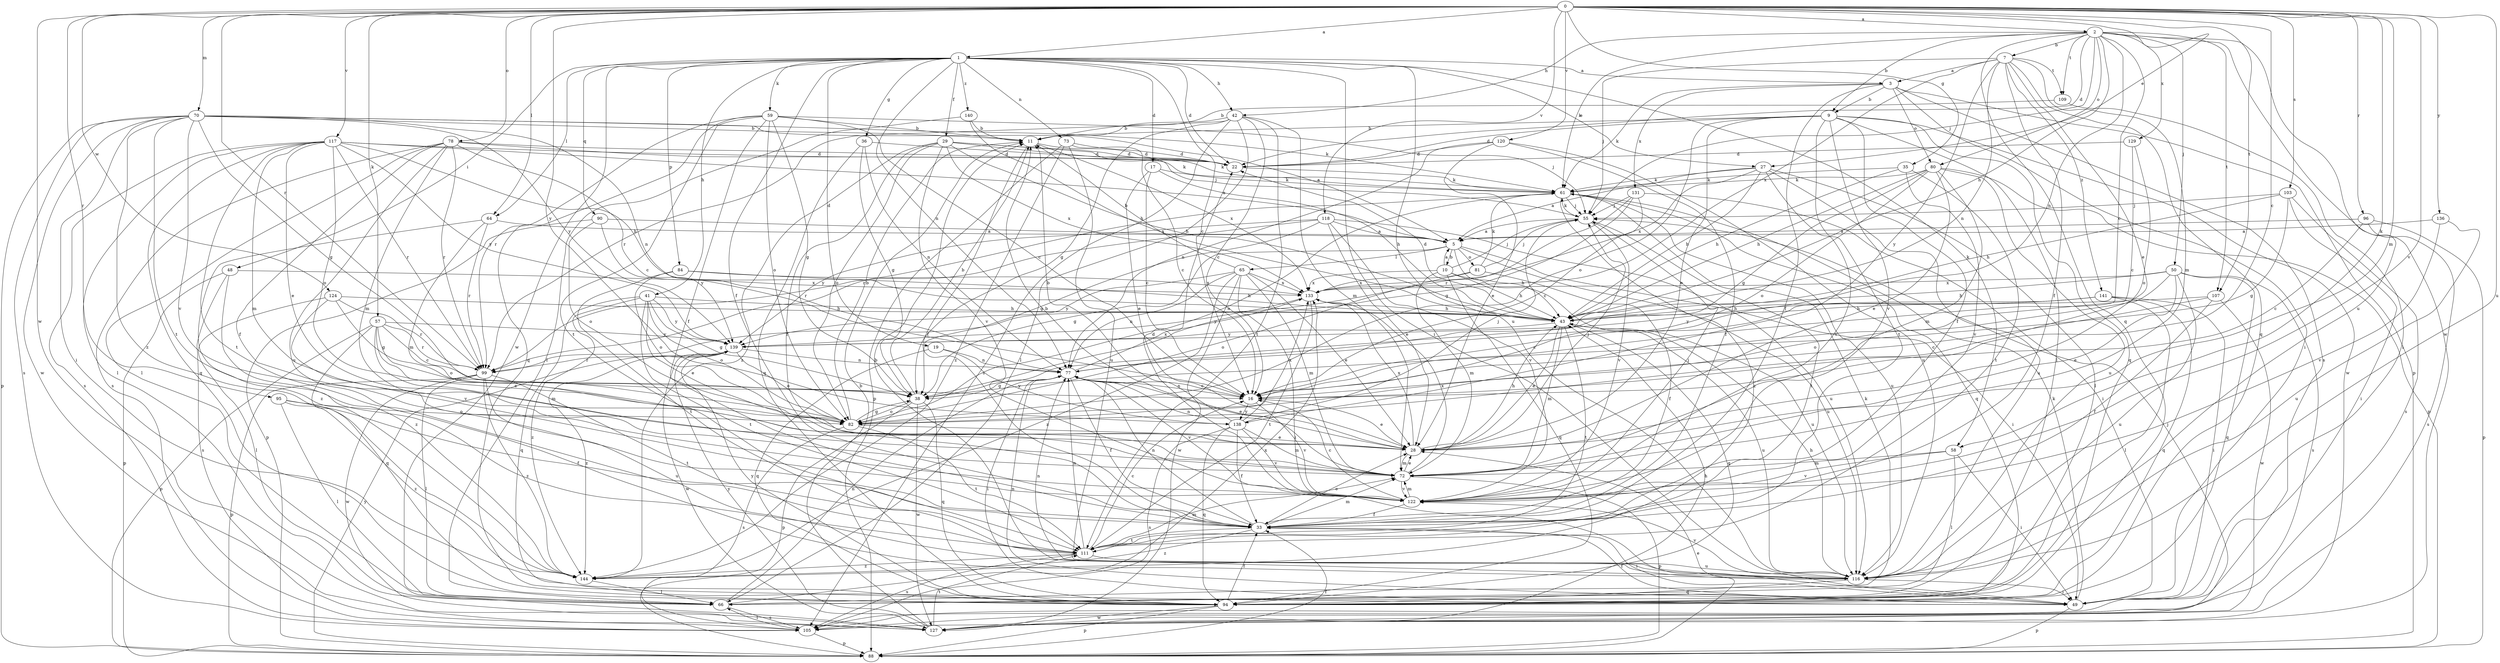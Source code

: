 strict digraph  {
0;
1;
2;
3;
5;
7;
9;
10;
11;
16;
17;
19;
22;
27;
28;
29;
33;
35;
36;
38;
41;
42;
43;
48;
49;
50;
55;
57;
58;
59;
61;
64;
65;
66;
70;
72;
73;
77;
78;
80;
81;
82;
84;
88;
90;
94;
95;
96;
99;
103;
105;
107;
109;
111;
116;
117;
118;
120;
122;
124;
127;
129;
131;
133;
136;
138;
139;
140;
141;
144;
0 -> 1  [label=a];
0 -> 2  [label=a];
0 -> 16  [label=c];
0 -> 27  [label=e];
0 -> 35  [label=g];
0 -> 57  [label=k];
0 -> 58  [label=k];
0 -> 64  [label=l];
0 -> 70  [label=m];
0 -> 72  [label=m];
0 -> 78  [label=o];
0 -> 95  [label=r];
0 -> 96  [label=r];
0 -> 99  [label=r];
0 -> 103  [label=s];
0 -> 107  [label=t];
0 -> 116  [label=u];
0 -> 117  [label=v];
0 -> 118  [label=v];
0 -> 120  [label=v];
0 -> 122  [label=v];
0 -> 124  [label=w];
0 -> 127  [label=w];
0 -> 136  [label=y];
0 -> 138  [label=y];
1 -> 3  [label=a];
1 -> 16  [label=c];
1 -> 17  [label=d];
1 -> 19  [label=d];
1 -> 22  [label=d];
1 -> 27  [label=e];
1 -> 29  [label=f];
1 -> 33  [label=f];
1 -> 36  [label=g];
1 -> 41  [label=h];
1 -> 42  [label=h];
1 -> 48  [label=i];
1 -> 49  [label=i];
1 -> 58  [label=k];
1 -> 59  [label=k];
1 -> 64  [label=l];
1 -> 73  [label=n];
1 -> 77  [label=n];
1 -> 84  [label=p];
1 -> 90  [label=q];
1 -> 116  [label=u];
1 -> 127  [label=w];
1 -> 140  [label=z];
2 -> 7  [label=b];
2 -> 9  [label=b];
2 -> 16  [label=c];
2 -> 22  [label=d];
2 -> 42  [label=h];
2 -> 43  [label=h];
2 -> 50  [label=j];
2 -> 55  [label=j];
2 -> 61  [label=k];
2 -> 77  [label=n];
2 -> 80  [label=o];
2 -> 94  [label=q];
2 -> 107  [label=t];
2 -> 109  [label=t];
2 -> 116  [label=u];
2 -> 127  [label=w];
2 -> 129  [label=x];
3 -> 9  [label=b];
3 -> 33  [label=f];
3 -> 49  [label=i];
3 -> 61  [label=k];
3 -> 80  [label=o];
3 -> 88  [label=p];
3 -> 105  [label=s];
3 -> 131  [label=x];
5 -> 10  [label=b];
5 -> 38  [label=g];
5 -> 43  [label=h];
5 -> 49  [label=i];
5 -> 65  [label=l];
5 -> 81  [label=o];
5 -> 116  [label=u];
7 -> 3  [label=a];
7 -> 28  [label=e];
7 -> 33  [label=f];
7 -> 55  [label=j];
7 -> 72  [label=m];
7 -> 77  [label=n];
7 -> 94  [label=q];
7 -> 109  [label=t];
7 -> 133  [label=x];
7 -> 138  [label=y];
7 -> 141  [label=z];
9 -> 11  [label=b];
9 -> 22  [label=d];
9 -> 28  [label=e];
9 -> 33  [label=f];
9 -> 66  [label=l];
9 -> 82  [label=o];
9 -> 94  [label=q];
9 -> 111  [label=t];
9 -> 122  [label=v];
9 -> 127  [label=w];
10 -> 5  [label=a];
10 -> 43  [label=h];
10 -> 55  [label=j];
10 -> 72  [label=m];
10 -> 94  [label=q];
10 -> 116  [label=u];
10 -> 133  [label=x];
11 -> 22  [label=d];
11 -> 33  [label=f];
11 -> 133  [label=x];
16 -> 28  [label=e];
16 -> 77  [label=n];
16 -> 122  [label=v];
16 -> 138  [label=y];
17 -> 16  [label=c];
17 -> 28  [label=e];
17 -> 43  [label=h];
17 -> 61  [label=k];
19 -> 77  [label=n];
19 -> 94  [label=q];
19 -> 138  [label=y];
22 -> 61  [label=k];
27 -> 5  [label=a];
27 -> 43  [label=h];
27 -> 61  [label=k];
27 -> 66  [label=l];
27 -> 116  [label=u];
27 -> 122  [label=v];
27 -> 133  [label=x];
28 -> 43  [label=h];
28 -> 55  [label=j];
28 -> 72  [label=m];
28 -> 77  [label=n];
28 -> 133  [label=x];
29 -> 22  [label=d];
29 -> 33  [label=f];
29 -> 43  [label=h];
29 -> 55  [label=j];
29 -> 61  [label=k];
29 -> 82  [label=o];
29 -> 122  [label=v];
29 -> 133  [label=x];
29 -> 144  [label=z];
33 -> 28  [label=e];
33 -> 49  [label=i];
33 -> 72  [label=m];
33 -> 77  [label=n];
33 -> 111  [label=t];
33 -> 144  [label=z];
35 -> 43  [label=h];
35 -> 61  [label=k];
35 -> 111  [label=t];
35 -> 122  [label=v];
36 -> 22  [label=d];
36 -> 38  [label=g];
36 -> 77  [label=n];
36 -> 94  [label=q];
38 -> 11  [label=b];
38 -> 82  [label=o];
38 -> 88  [label=p];
38 -> 94  [label=q];
38 -> 127  [label=w];
41 -> 28  [label=e];
41 -> 38  [label=g];
41 -> 43  [label=h];
41 -> 82  [label=o];
41 -> 94  [label=q];
41 -> 111  [label=t];
41 -> 139  [label=y];
41 -> 144  [label=z];
42 -> 11  [label=b];
42 -> 16  [label=c];
42 -> 38  [label=g];
42 -> 66  [label=l];
42 -> 72  [label=m];
42 -> 99  [label=r];
42 -> 105  [label=s];
42 -> 111  [label=t];
43 -> 22  [label=d];
43 -> 28  [label=e];
43 -> 72  [label=m];
43 -> 94  [label=q];
43 -> 111  [label=t];
43 -> 116  [label=u];
43 -> 139  [label=y];
48 -> 88  [label=p];
48 -> 105  [label=s];
48 -> 133  [label=x];
48 -> 144  [label=z];
49 -> 33  [label=f];
49 -> 61  [label=k];
49 -> 77  [label=n];
49 -> 88  [label=p];
50 -> 28  [label=e];
50 -> 43  [label=h];
50 -> 82  [label=o];
50 -> 94  [label=q];
50 -> 105  [label=s];
50 -> 116  [label=u];
50 -> 133  [label=x];
55 -> 5  [label=a];
55 -> 61  [label=k];
55 -> 111  [label=t];
55 -> 122  [label=v];
57 -> 16  [label=c];
57 -> 28  [label=e];
57 -> 72  [label=m];
57 -> 82  [label=o];
57 -> 88  [label=p];
57 -> 94  [label=q];
57 -> 99  [label=r];
57 -> 139  [label=y];
58 -> 49  [label=i];
58 -> 66  [label=l];
58 -> 72  [label=m];
58 -> 122  [label=v];
59 -> 11  [label=b];
59 -> 16  [label=c];
59 -> 33  [label=f];
59 -> 38  [label=g];
59 -> 55  [label=j];
59 -> 82  [label=o];
59 -> 94  [label=q];
59 -> 99  [label=r];
59 -> 111  [label=t];
61 -> 55  [label=j];
61 -> 82  [label=o];
61 -> 94  [label=q];
61 -> 99  [label=r];
61 -> 116  [label=u];
61 -> 144  [label=z];
64 -> 5  [label=a];
64 -> 72  [label=m];
64 -> 99  [label=r];
64 -> 144  [label=z];
65 -> 11  [label=b];
65 -> 28  [label=e];
65 -> 49  [label=i];
65 -> 72  [label=m];
65 -> 77  [label=n];
65 -> 127  [label=w];
65 -> 133  [label=x];
65 -> 139  [label=y];
65 -> 144  [label=z];
66 -> 61  [label=k];
66 -> 77  [label=n];
66 -> 105  [label=s];
66 -> 133  [label=x];
70 -> 5  [label=a];
70 -> 11  [label=b];
70 -> 38  [label=g];
70 -> 49  [label=i];
70 -> 61  [label=k];
70 -> 77  [label=n];
70 -> 88  [label=p];
70 -> 105  [label=s];
70 -> 111  [label=t];
70 -> 122  [label=v];
70 -> 127  [label=w];
70 -> 139  [label=y];
70 -> 144  [label=z];
72 -> 11  [label=b];
72 -> 28  [label=e];
72 -> 88  [label=p];
72 -> 122  [label=v];
72 -> 133  [label=x];
73 -> 16  [label=c];
73 -> 22  [label=d];
73 -> 88  [label=p];
73 -> 116  [label=u];
73 -> 144  [label=z];
77 -> 16  [label=c];
77 -> 28  [label=e];
77 -> 33  [label=f];
77 -> 38  [label=g];
77 -> 49  [label=i];
77 -> 122  [label=v];
77 -> 133  [label=x];
78 -> 16  [label=c];
78 -> 22  [label=d];
78 -> 33  [label=f];
78 -> 61  [label=k];
78 -> 66  [label=l];
78 -> 72  [label=m];
78 -> 99  [label=r];
78 -> 105  [label=s];
78 -> 116  [label=u];
80 -> 28  [label=e];
80 -> 38  [label=g];
80 -> 43  [label=h];
80 -> 61  [label=k];
80 -> 72  [label=m];
80 -> 82  [label=o];
80 -> 88  [label=p];
80 -> 116  [label=u];
81 -> 33  [label=f];
81 -> 55  [label=j];
81 -> 61  [label=k];
81 -> 82  [label=o];
81 -> 133  [label=x];
82 -> 11  [label=b];
82 -> 28  [label=e];
82 -> 38  [label=g];
82 -> 105  [label=s];
82 -> 111  [label=t];
84 -> 43  [label=h];
84 -> 82  [label=o];
84 -> 111  [label=t];
84 -> 133  [label=x];
88 -> 28  [label=e];
88 -> 33  [label=f];
88 -> 139  [label=y];
90 -> 5  [label=a];
90 -> 82  [label=o];
90 -> 88  [label=p];
90 -> 139  [label=y];
94 -> 33  [label=f];
94 -> 88  [label=p];
94 -> 127  [label=w];
94 -> 139  [label=y];
95 -> 33  [label=f];
95 -> 66  [label=l];
95 -> 82  [label=o];
95 -> 144  [label=z];
96 -> 5  [label=a];
96 -> 16  [label=c];
96 -> 88  [label=p];
96 -> 105  [label=s];
99 -> 66  [label=l];
99 -> 88  [label=p];
99 -> 111  [label=t];
99 -> 116  [label=u];
99 -> 127  [label=w];
99 -> 144  [label=z];
103 -> 38  [label=g];
103 -> 43  [label=h];
103 -> 49  [label=i];
103 -> 55  [label=j];
103 -> 105  [label=s];
105 -> 66  [label=l];
105 -> 88  [label=p];
107 -> 16  [label=c];
107 -> 33  [label=f];
107 -> 43  [label=h];
107 -> 127  [label=w];
109 -> 11  [label=b];
109 -> 49  [label=i];
111 -> 16  [label=c];
111 -> 72  [label=m];
111 -> 77  [label=n];
111 -> 105  [label=s];
111 -> 116  [label=u];
111 -> 144  [label=z];
116 -> 11  [label=b];
116 -> 43  [label=h];
116 -> 49  [label=i];
116 -> 77  [label=n];
116 -> 94  [label=q];
116 -> 122  [label=v];
117 -> 5  [label=a];
117 -> 22  [label=d];
117 -> 28  [label=e];
117 -> 43  [label=h];
117 -> 66  [label=l];
117 -> 72  [label=m];
117 -> 82  [label=o];
117 -> 94  [label=q];
117 -> 99  [label=r];
117 -> 105  [label=s];
117 -> 111  [label=t];
117 -> 139  [label=y];
118 -> 5  [label=a];
118 -> 28  [label=e];
118 -> 38  [label=g];
118 -> 99  [label=r];
118 -> 116  [label=u];
118 -> 122  [label=v];
118 -> 139  [label=y];
120 -> 22  [label=d];
120 -> 28  [label=e];
120 -> 33  [label=f];
120 -> 77  [label=n];
120 -> 116  [label=u];
122 -> 16  [label=c];
122 -> 22  [label=d];
122 -> 33  [label=f];
122 -> 55  [label=j];
122 -> 72  [label=m];
124 -> 38  [label=g];
124 -> 43  [label=h];
124 -> 66  [label=l];
124 -> 99  [label=r];
124 -> 122  [label=v];
127 -> 11  [label=b];
127 -> 43  [label=h];
127 -> 55  [label=j];
127 -> 111  [label=t];
127 -> 139  [label=y];
129 -> 16  [label=c];
129 -> 22  [label=d];
129 -> 82  [label=o];
131 -> 16  [label=c];
131 -> 38  [label=g];
131 -> 49  [label=i];
131 -> 55  [label=j];
131 -> 99  [label=r];
133 -> 43  [label=h];
133 -> 111  [label=t];
133 -> 139  [label=y];
136 -> 5  [label=a];
136 -> 116  [label=u];
136 -> 122  [label=v];
138 -> 11  [label=b];
138 -> 33  [label=f];
138 -> 55  [label=j];
138 -> 72  [label=m];
138 -> 94  [label=q];
138 -> 105  [label=s];
138 -> 122  [label=v];
138 -> 133  [label=x];
139 -> 77  [label=n];
139 -> 82  [label=o];
139 -> 99  [label=r];
139 -> 127  [label=w];
139 -> 144  [label=z];
140 -> 11  [label=b];
140 -> 43  [label=h];
140 -> 66  [label=l];
141 -> 16  [label=c];
141 -> 43  [label=h];
141 -> 49  [label=i];
141 -> 66  [label=l];
141 -> 94  [label=q];
141 -> 139  [label=y];
144 -> 66  [label=l];
}

